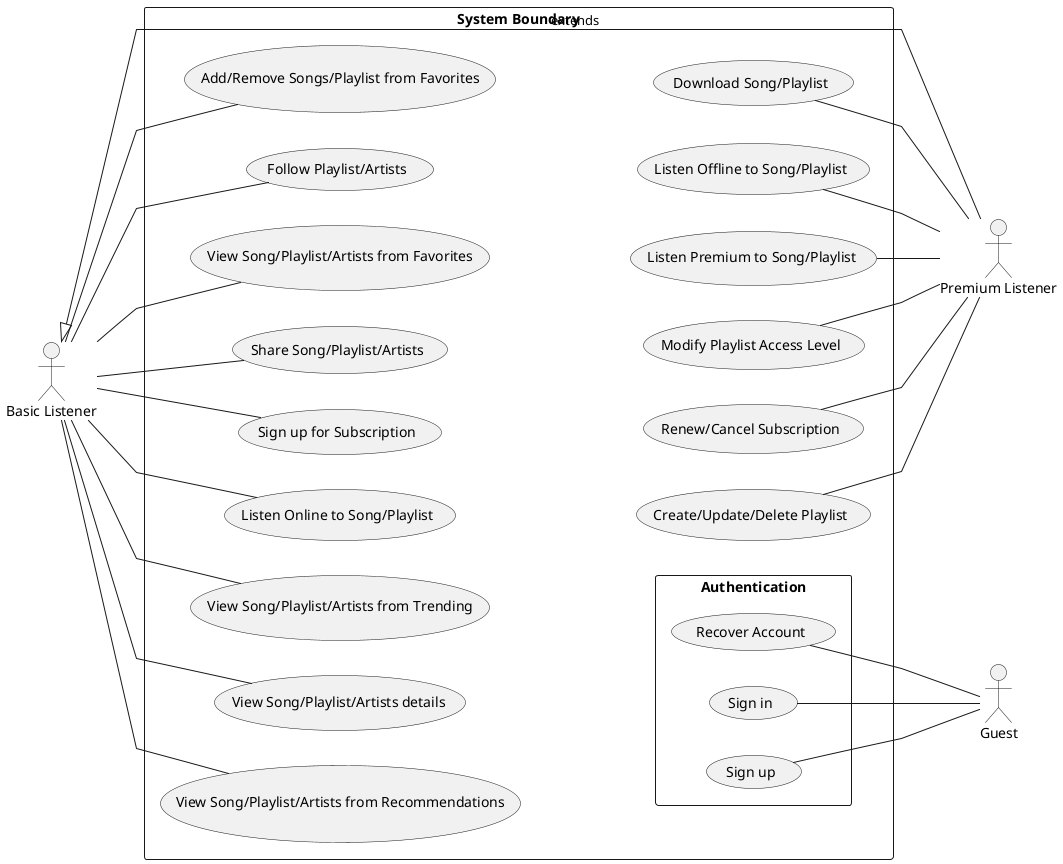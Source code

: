 @startuml

left to right direction
skinparam linetype polyline
skinparam ArrowStraight true

actor "Basic Listener" as a
actor "Premium Listener" as b
actor "Guest" as c

rectangle "System Boundary" {
usecase "View Song/Playlist/Artists details" as u1

usecase "View Song/Playlist/Artists from Recommendations" as u2
usecase "View Song/Playlist/Artists from Trending" as u3
usecase "View Song/Playlist/Artists from Favorites" as u4

usecase "Listen Online to Song/Playlist" as u5
usecase "Add/Remove Songs/Playlist from Favorites" as u6
usecase "Share Song/Playlist/Artists" as u7
usecase "Follow Playlist/Artists" as u8

usecase "Sign up for Subscription" as u9
usecase "Renew/Cancel Subscription" as u20
rectangle "Authentication" {
usecase "Sign in" as u13
usecase "Sign up" as u14
usecase "Recover Account" as u15
}

usecase "Listen Premium to Song/Playlist" as u16
usecase "Listen Offline to Song/Playlist" as u17
usecase "Download Song/Playlist" as u18
usecase "Create/Update/Delete Playlist" as u19
usecase "Modify Playlist Access Level" as u21
}
a-u1
a-u2
a--u3
a--u4
a--u5
a--u6
a--u7
a--u8
a--u9

c-up-u13
c-up-u14
c-up-u15

b-up-u16
b-up-u17
b-up-u18
b-up-u19
b-up-u20
b-up-u21

u14-[hidden]up-u2
u13-[hidden]up-u1
u15-[hidden]up-u3

u16-[hidden]up-u4
u17-[hidden]up-u8
u18-[hidden]up-u6
u19-[hidden]up-u5
u20-[hidden]up-u9
u21-[hidden]up-u7

a <|-- b: extends
@enduml